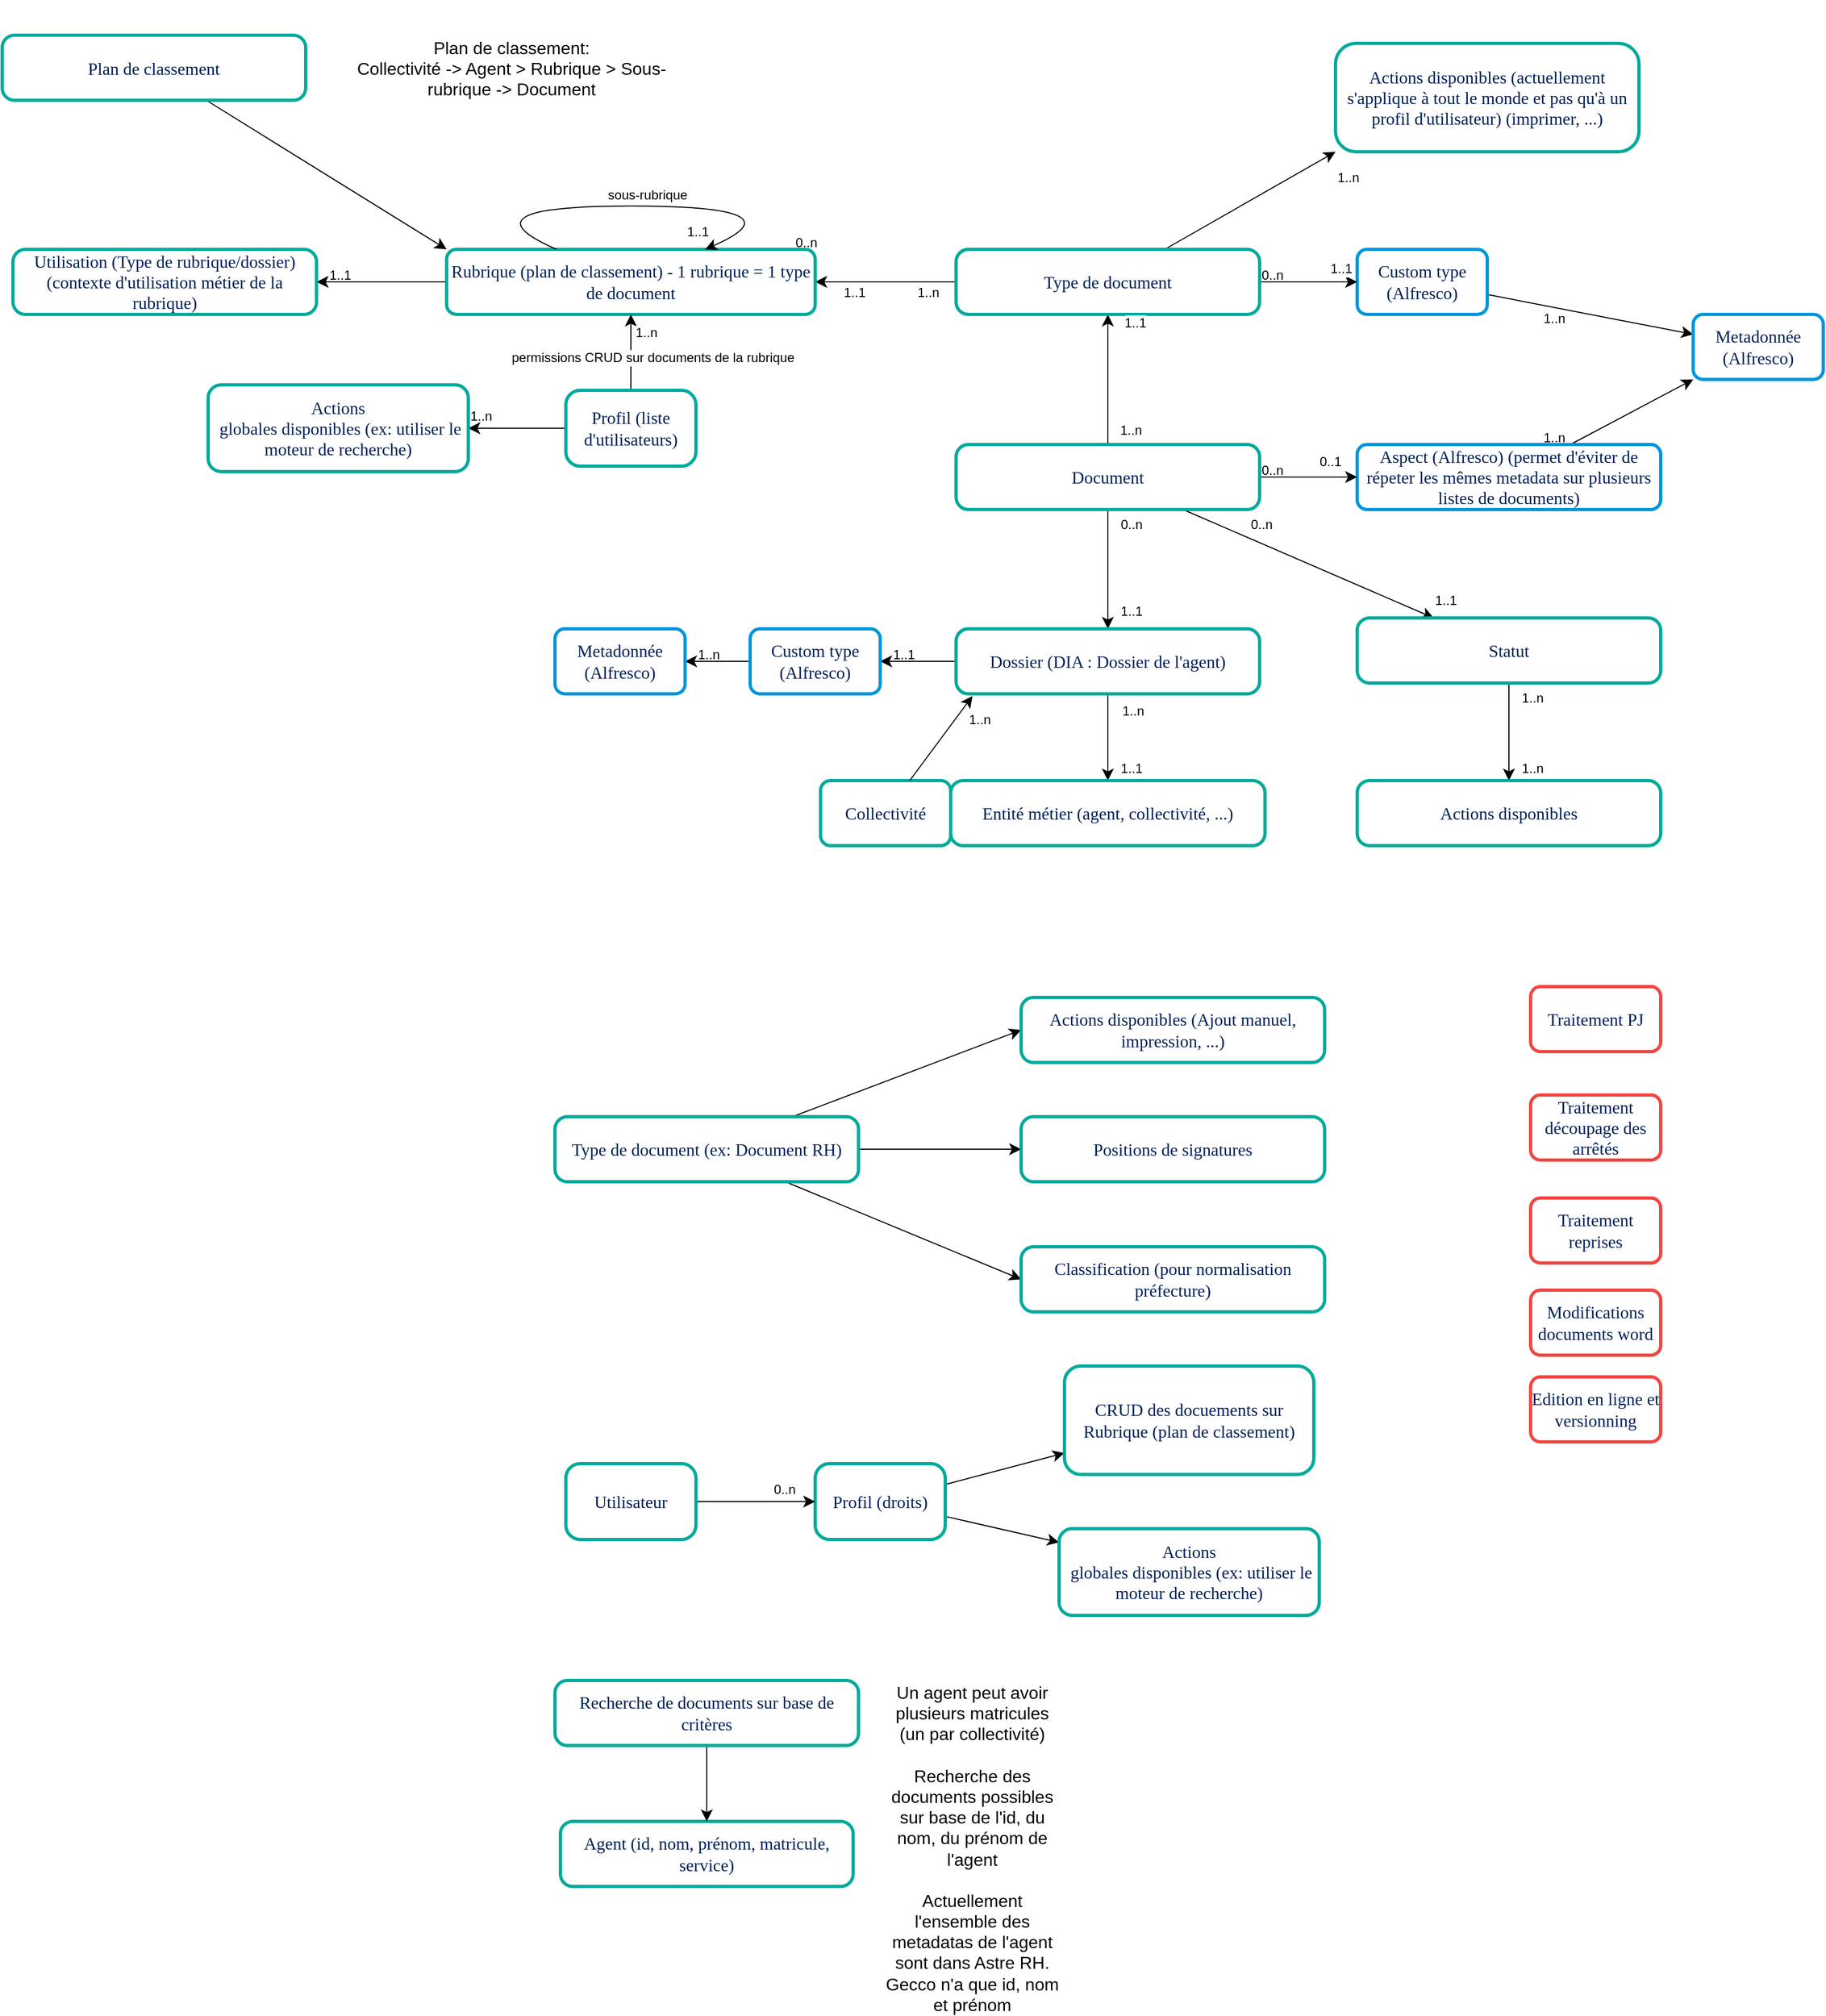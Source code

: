 <mxfile version="26.1.3">
  <diagram id="C5RBs43oDa-KdzZeNtuy" name="Page-1">
    <mxGraphModel dx="2210" dy="2001" grid="1" gridSize="10" guides="1" tooltips="1" connect="1" arrows="1" fold="1" page="1" pageScale="1" pageWidth="827" pageHeight="1169" math="0" shadow="0">
      <root>
        <mxCell id="WIyWlLk6GJQsqaUBKTNV-0" />
        <mxCell id="WIyWlLk6GJQsqaUBKTNV-1" parent="WIyWlLk6GJQsqaUBKTNV-0" />
        <mxCell id="phbMMFh-26lDou9REZHB-16" style="edgeStyle=none;curved=1;rounded=0;orthogonalLoop=1;jettySize=auto;html=1;entryX=0;entryY=1;entryDx=0;entryDy=0;fontSize=12;startSize=8;endSize=8;" parent="WIyWlLk6GJQsqaUBKTNV-1" source="phbMMFh-26lDou9REZHB-0" target="phbMMFh-26lDou9REZHB-13" edge="1">
          <mxGeometry relative="1" as="geometry" />
        </mxCell>
        <mxCell id="phbMMFh-26lDou9REZHB-0" value="Aspect (Alfresco) (permet d&#39;éviter de répeter les mêmes metadata sur plusieurs listes de documents)" style="rounded=1;whiteSpace=wrap;html=1;strokeColor=#0095db;strokeWidth=3;arcSize=15;fontFamily=Poppins;fontSource=https%3A%2F%2Ffonts.googleapis.com%2Fcss%3Ffamily%3DPoppins;fontSize=16;fontColor=#002058;fontStyle=0" parent="WIyWlLk6GJQsqaUBKTNV-1" vertex="1">
          <mxGeometry x="490" y="290" width="280" height="60" as="geometry" />
        </mxCell>
        <mxCell id="phbMMFh-26lDou9REZHB-14" style="edgeStyle=none;curved=1;rounded=0;orthogonalLoop=1;jettySize=auto;html=1;fontSize=12;startSize=8;endSize=8;" parent="WIyWlLk6GJQsqaUBKTNV-1" source="phbMMFh-26lDou9REZHB-3" target="phbMMFh-26lDou9REZHB-13" edge="1">
          <mxGeometry relative="1" as="geometry" />
        </mxCell>
        <mxCell id="phbMMFh-26lDou9REZHB-3" value="Custom type (Alfresco)" style="rounded=1;whiteSpace=wrap;html=1;strokeColor=#0095db;strokeWidth=3;arcSize=15;fontFamily=Poppins;fontSource=https%3A%2F%2Ffonts.googleapis.com%2Fcss%3Ffamily%3DPoppins;fontSize=16;fontColor=#002058;fontStyle=0" parent="WIyWlLk6GJQsqaUBKTNV-1" vertex="1">
          <mxGeometry x="490" y="110" width="120" height="60" as="geometry" />
        </mxCell>
        <mxCell id="phbMMFh-26lDou9REZHB-8" style="edgeStyle=none;curved=1;rounded=0;orthogonalLoop=1;jettySize=auto;html=1;entryX=0;entryY=0.5;entryDx=0;entryDy=0;fontSize=12;startSize=8;endSize=8;" parent="WIyWlLk6GJQsqaUBKTNV-1" source="phbMMFh-26lDou9REZHB-4" target="phbMMFh-26lDou9REZHB-0" edge="1">
          <mxGeometry relative="1" as="geometry" />
        </mxCell>
        <mxCell id="phbMMFh-26lDou9REZHB-12" style="edgeStyle=none;curved=1;rounded=0;orthogonalLoop=1;jettySize=auto;html=1;entryX=0.5;entryY=1;entryDx=0;entryDy=0;fontSize=12;startSize=8;endSize=8;" parent="WIyWlLk6GJQsqaUBKTNV-1" source="phbMMFh-26lDou9REZHB-4" target="phbMMFh-26lDou9REZHB-5" edge="1">
          <mxGeometry relative="1" as="geometry" />
        </mxCell>
        <mxCell id="phbMMFh-26lDou9REZHB-40" style="edgeStyle=none;curved=1;rounded=0;orthogonalLoop=1;jettySize=auto;html=1;fontSize=12;startSize=8;endSize=8;" parent="WIyWlLk6GJQsqaUBKTNV-1" source="phbMMFh-26lDou9REZHB-4" target="phbMMFh-26lDou9REZHB-29" edge="1">
          <mxGeometry relative="1" as="geometry" />
        </mxCell>
        <mxCell id="C5AE95VLdBe2y1BJVzsT-7" style="edgeStyle=none;curved=1;rounded=0;orthogonalLoop=1;jettySize=auto;html=1;fontSize=12;startSize=8;endSize=8;" parent="WIyWlLk6GJQsqaUBKTNV-1" source="phbMMFh-26lDou9REZHB-4" target="C5AE95VLdBe2y1BJVzsT-5" edge="1">
          <mxGeometry relative="1" as="geometry" />
        </mxCell>
        <mxCell id="phbMMFh-26lDou9REZHB-4" value="&lt;div&gt;Document&lt;/div&gt;" style="rounded=1;whiteSpace=wrap;html=1;strokeColor=#00AA9B;strokeWidth=3;arcSize=19;fontFamily=Poppins;fontSource=https%3A%2F%2Ffonts.googleapis.com%2Fcss%3Ffamily%3DPoppins;fontSize=16;fontColor=#002058;fontStyle=0;labelBackgroundColor=none;labelBorderColor=none;" parent="WIyWlLk6GJQsqaUBKTNV-1" vertex="1">
          <mxGeometry x="120" y="290" width="280" height="60" as="geometry" />
        </mxCell>
        <mxCell id="phbMMFh-26lDou9REZHB-7" style="edgeStyle=none;curved=1;rounded=0;orthogonalLoop=1;jettySize=auto;html=1;entryX=0;entryY=0.5;entryDx=0;entryDy=0;fontSize=12;startSize=8;endSize=8;" parent="WIyWlLk6GJQsqaUBKTNV-1" source="phbMMFh-26lDou9REZHB-5" target="phbMMFh-26lDou9REZHB-3" edge="1">
          <mxGeometry relative="1" as="geometry" />
        </mxCell>
        <mxCell id="phbMMFh-26lDou9REZHB-17" style="edgeStyle=none;curved=1;rounded=0;orthogonalLoop=1;jettySize=auto;html=1;fontSize=12;startSize=8;endSize=8;" parent="WIyWlLk6GJQsqaUBKTNV-1" source="phbMMFh-26lDou9REZHB-5" target="phbMMFh-26lDou9REZHB-15" edge="1">
          <mxGeometry relative="1" as="geometry" />
        </mxCell>
        <mxCell id="phbMMFh-26lDou9REZHB-19" value="1..n" style="edgeLabel;html=1;align=center;verticalAlign=middle;resizable=0;points=[];fontSize=12;" parent="phbMMFh-26lDou9REZHB-17" vertex="1" connectable="0">
          <mxGeometry x="-0.4" y="-1" relative="1" as="geometry">
            <mxPoint x="13" y="11" as="offset" />
          </mxGeometry>
        </mxCell>
        <mxCell id="phbMMFh-26lDou9REZHB-20" value="1..1" style="edgeLabel;html=1;align=center;verticalAlign=middle;resizable=0;points=[];fontSize=12;" parent="phbMMFh-26lDou9REZHB-17" vertex="1" connectable="0">
          <mxGeometry x="0.446" y="2" relative="1" as="geometry">
            <mxPoint y="8" as="offset" />
          </mxGeometry>
        </mxCell>
        <mxCell id="uQfEkvKlNakl6JKJITbp-3" style="edgeStyle=none;curved=1;rounded=0;orthogonalLoop=1;jettySize=auto;html=1;entryX=0;entryY=1;entryDx=0;entryDy=0;fontSize=12;startSize=8;endSize=8;" parent="WIyWlLk6GJQsqaUBKTNV-1" source="phbMMFh-26lDou9REZHB-5" target="uQfEkvKlNakl6JKJITbp-2" edge="1">
          <mxGeometry relative="1" as="geometry" />
        </mxCell>
        <mxCell id="phbMMFh-26lDou9REZHB-5" value="Type de document" style="rounded=1;whiteSpace=wrap;html=1;strokeColor=#00AA9B;strokeWidth=3;arcSize=19;fontFamily=Poppins;fontSource=https%3A%2F%2Ffonts.googleapis.com%2Fcss%3Ffamily%3DPoppins;fontSize=16;fontColor=#002058;fontStyle=0;labelBackgroundColor=none;labelBorderColor=none;" parent="WIyWlLk6GJQsqaUBKTNV-1" vertex="1">
          <mxGeometry x="120" y="110" width="280" height="60" as="geometry" />
        </mxCell>
        <mxCell id="phbMMFh-26lDou9REZHB-13" value="Metadonnée (Alfresco)" style="rounded=1;whiteSpace=wrap;html=1;strokeColor=#0095db;strokeWidth=3;arcSize=15;fontFamily=Poppins;fontSource=https%3A%2F%2Ffonts.googleapis.com%2Fcss%3Ffamily%3DPoppins;fontSize=16;fontColor=#002058;fontStyle=0" parent="WIyWlLk6GJQsqaUBKTNV-1" vertex="1">
          <mxGeometry x="800" y="170" width="120" height="60" as="geometry" />
        </mxCell>
        <mxCell id="uQfEkvKlNakl6JKJITbp-5" style="edgeStyle=none;curved=1;rounded=0;orthogonalLoop=1;jettySize=auto;html=1;entryX=1;entryY=0.5;entryDx=0;entryDy=0;fontSize=12;startSize=8;endSize=8;" parent="WIyWlLk6GJQsqaUBKTNV-1" source="phbMMFh-26lDou9REZHB-15" target="phbMMFh-26lDou9REZHB-35" edge="1">
          <mxGeometry relative="1" as="geometry" />
        </mxCell>
        <mxCell id="phbMMFh-26lDou9REZHB-15" value="Rubrique (plan de classement) - 1 rubrique = 1 type de document" style="rounded=1;whiteSpace=wrap;html=1;strokeColor=#00AA9B;strokeWidth=3;arcSize=15;fontFamily=Poppins;fontSource=https%3A%2F%2Ffonts.googleapis.com%2Fcss%3Ffamily%3DPoppins;fontSize=16;fontColor=#002058;fontStyle=0;labelBackgroundColor=none;labelBorderColor=none;" parent="WIyWlLk6GJQsqaUBKTNV-1" vertex="1">
          <mxGeometry x="-350" y="110" width="340" height="60" as="geometry" />
        </mxCell>
        <mxCell id="phbMMFh-26lDou9REZHB-18" style="edgeStyle=none;curved=1;rounded=0;orthogonalLoop=1;jettySize=auto;html=1;fontSize=12;startSize=8;endSize=8;" parent="WIyWlLk6GJQsqaUBKTNV-1" source="phbMMFh-26lDou9REZHB-15" target="phbMMFh-26lDou9REZHB-15" edge="1">
          <mxGeometry relative="1" as="geometry">
            <Array as="points">
              <mxPoint x="-20" y="70" />
            </Array>
          </mxGeometry>
        </mxCell>
        <mxCell id="phbMMFh-26lDou9REZHB-44" value="sous-rubrique" style="edgeLabel;html=1;align=center;verticalAlign=middle;resizable=0;points=[];fontSize=12;" parent="phbMMFh-26lDou9REZHB-18" vertex="1" connectable="0">
          <mxGeometry x="0.091" y="1" relative="1" as="geometry">
            <mxPoint x="-9" y="-9" as="offset" />
          </mxGeometry>
        </mxCell>
        <mxCell id="phbMMFh-26lDou9REZHB-21" value="1..1" style="edgeLabel;html=1;align=center;verticalAlign=middle;resizable=0;points=[];fontSize=12;" parent="WIyWlLk6GJQsqaUBKTNV-1" vertex="1" connectable="0">
          <mxGeometry x="30" y="160" as="geometry">
            <mxPoint x="255" y="18" as="offset" />
          </mxGeometry>
        </mxCell>
        <mxCell id="phbMMFh-26lDou9REZHB-22" value="1..n" style="edgeLabel;html=1;align=center;verticalAlign=middle;resizable=0;points=[];fontSize=12;" parent="WIyWlLk6GJQsqaUBKTNV-1" vertex="1" connectable="0">
          <mxGeometry x="104" y="160" as="geometry">
            <mxPoint x="177" y="117" as="offset" />
          </mxGeometry>
        </mxCell>
        <mxCell id="phbMMFh-26lDou9REZHB-25" value="1..1" style="edgeLabel;html=1;align=center;verticalAlign=middle;resizable=0;points=[];fontSize=12;" parent="WIyWlLk6GJQsqaUBKTNV-1" vertex="1" connectable="0">
          <mxGeometry x="36" y="160" as="geometry">
            <mxPoint x="439" y="-32" as="offset" />
          </mxGeometry>
        </mxCell>
        <mxCell id="phbMMFh-26lDou9REZHB-26" value="0..n" style="text;whiteSpace=wrap;html=1;" parent="WIyWlLk6GJQsqaUBKTNV-1" vertex="1">
          <mxGeometry x="400" y="120" width="50" height="40" as="geometry" />
        </mxCell>
        <mxCell id="phbMMFh-26lDou9REZHB-27" value="0..1" style="edgeLabel;html=1;align=center;verticalAlign=middle;resizable=0;points=[];fontSize=12;" parent="WIyWlLk6GJQsqaUBKTNV-1" vertex="1" connectable="0">
          <mxGeometry x="36" y="160" as="geometry">
            <mxPoint x="429" y="146" as="offset" />
          </mxGeometry>
        </mxCell>
        <mxCell id="phbMMFh-26lDou9REZHB-28" value="0..n" style="text;whiteSpace=wrap;html=1;" parent="WIyWlLk6GJQsqaUBKTNV-1" vertex="1">
          <mxGeometry x="400" y="300" width="30" height="20" as="geometry" />
        </mxCell>
        <mxCell id="phbMMFh-26lDou9REZHB-46" style="edgeStyle=none;curved=1;rounded=0;orthogonalLoop=1;jettySize=auto;html=1;fontSize=12;startSize=8;endSize=8;" parent="WIyWlLk6GJQsqaUBKTNV-1" source="phbMMFh-26lDou9REZHB-29" target="phbMMFh-26lDou9REZHB-45" edge="1">
          <mxGeometry relative="1" as="geometry" />
        </mxCell>
        <mxCell id="uQfEkvKlNakl6JKJITbp-14" style="edgeStyle=none;curved=1;rounded=0;orthogonalLoop=1;jettySize=auto;html=1;fontSize=12;startSize=8;endSize=8;" parent="WIyWlLk6GJQsqaUBKTNV-1" source="phbMMFh-26lDou9REZHB-29" target="uQfEkvKlNakl6JKJITbp-13" edge="1">
          <mxGeometry relative="1" as="geometry" />
        </mxCell>
        <mxCell id="phbMMFh-26lDou9REZHB-29" value="Dossier (DIA : Dossier de l&#39;agent)" style="rounded=1;whiteSpace=wrap;html=1;strokeColor=#00AA9B;strokeWidth=3;arcSize=19;fontFamily=Poppins;fontSource=https%3A%2F%2Ffonts.googleapis.com%2Fcss%3Ffamily%3DPoppins;fontSize=16;fontColor=#002058;fontStyle=0;labelBackgroundColor=none;labelBorderColor=none;" parent="WIyWlLk6GJQsqaUBKTNV-1" vertex="1">
          <mxGeometry x="120" y="460" width="280" height="60" as="geometry" />
        </mxCell>
        <mxCell id="phbMMFh-26lDou9REZHB-31" value="0..n" style="text;whiteSpace=wrap;html=1;" parent="WIyWlLk6GJQsqaUBKTNV-1" vertex="1">
          <mxGeometry x="270" y="350" width="30" height="30" as="geometry" />
        </mxCell>
        <mxCell id="phbMMFh-26lDou9REZHB-32" value="1..1" style="text;whiteSpace=wrap;html=1;" parent="WIyWlLk6GJQsqaUBKTNV-1" vertex="1">
          <mxGeometry x="270" y="430" width="30" height="20" as="geometry" />
        </mxCell>
        <mxCell id="uQfEkvKlNakl6JKJITbp-0" style="edgeStyle=none;curved=1;rounded=0;orthogonalLoop=1;jettySize=auto;html=1;entryX=0.5;entryY=1;entryDx=0;entryDy=0;fontSize=12;startSize=8;endSize=8;" parent="WIyWlLk6GJQsqaUBKTNV-1" source="phbMMFh-26lDou9REZHB-33" target="phbMMFh-26lDou9REZHB-15" edge="1">
          <mxGeometry relative="1" as="geometry" />
        </mxCell>
        <mxCell id="uQfEkvKlNakl6JKJITbp-1" value="permissions CRUD sur documents de la rubrique" style="edgeLabel;html=1;align=center;verticalAlign=middle;resizable=0;points=[];fontSize=12;" parent="uQfEkvKlNakl6JKJITbp-0" vertex="1" connectable="0">
          <mxGeometry x="0.057" y="2" relative="1" as="geometry">
            <mxPoint x="22" y="7" as="offset" />
          </mxGeometry>
        </mxCell>
        <mxCell id="-xlJssC03vAZWMdjajY_-10" style="edgeStyle=none;curved=1;rounded=0;orthogonalLoop=1;jettySize=auto;html=1;fontSize=12;startSize=8;endSize=8;" parent="WIyWlLk6GJQsqaUBKTNV-1" source="phbMMFh-26lDou9REZHB-33" target="-xlJssC03vAZWMdjajY_-9" edge="1">
          <mxGeometry relative="1" as="geometry" />
        </mxCell>
        <mxCell id="phbMMFh-26lDou9REZHB-33" value="Profil (liste d&#39;utilisateurs)" style="rounded=1;whiteSpace=wrap;html=1;strokeColor=#00AA9B;strokeWidth=3;arcSize=19;fontFamily=Poppins;fontSource=https%3A%2F%2Ffonts.googleapis.com%2Fcss%3Ffamily%3DPoppins;fontSize=16;fontColor=#002058;fontStyle=0;labelBackgroundColor=none;labelBorderColor=none;" parent="WIyWlLk6GJQsqaUBKTNV-1" vertex="1">
          <mxGeometry x="-240" y="240" width="120" height="70" as="geometry" />
        </mxCell>
        <mxCell id="phbMMFh-26lDou9REZHB-35" value="Utilisation (Type de rubrique/dossier) (contexte d&#39;utilisation métier de la rubrique)" style="rounded=1;whiteSpace=wrap;html=1;strokeColor=#00AA9B;strokeWidth=3;arcSize=19;fontFamily=Poppins;fontSource=https%3A%2F%2Ffonts.googleapis.com%2Fcss%3Ffamily%3DPoppins;fontSize=16;fontColor=#002058;fontStyle=0;labelBackgroundColor=none;labelBorderColor=none;" parent="WIyWlLk6GJQsqaUBKTNV-1" vertex="1">
          <mxGeometry x="-750" y="110" width="280" height="60" as="geometry" />
        </mxCell>
        <mxCell id="phbMMFh-26lDou9REZHB-38" value="1..1" style="text;whiteSpace=wrap;html=1;" parent="WIyWlLk6GJQsqaUBKTNV-1" vertex="1">
          <mxGeometry x="-460" y="120" width="30" height="20" as="geometry" />
        </mxCell>
        <mxCell id="phbMMFh-26lDou9REZHB-39" value="1..n" style="edgeLabel;html=1;align=center;verticalAlign=middle;resizable=0;points=[];fontSize=12;" parent="WIyWlLk6GJQsqaUBKTNV-1" vertex="1" connectable="0">
          <mxGeometry x="90" y="190" as="geometry">
            <mxPoint x="-256" y="-3" as="offset" />
          </mxGeometry>
        </mxCell>
        <mxCell id="phbMMFh-26lDou9REZHB-42" value="0..n" style="text;whiteSpace=wrap;html=1;" parent="WIyWlLk6GJQsqaUBKTNV-1" vertex="1">
          <mxGeometry x="-30" y="90" width="30" height="20" as="geometry" />
        </mxCell>
        <mxCell id="phbMMFh-26lDou9REZHB-43" value="1..1" style="text;whiteSpace=wrap;html=1;" parent="WIyWlLk6GJQsqaUBKTNV-1" vertex="1">
          <mxGeometry x="-130" y="80" width="30" height="20" as="geometry" />
        </mxCell>
        <mxCell id="phbMMFh-26lDou9REZHB-45" value="Entité métier (agent, collectivité, ...)" style="rounded=1;whiteSpace=wrap;html=1;strokeColor=#00AA9B;strokeWidth=3;arcSize=19;fontFamily=Poppins;fontSource=https%3A%2F%2Ffonts.googleapis.com%2Fcss%3Ffamily%3DPoppins;fontSize=16;fontColor=#002058;fontStyle=0;labelBackgroundColor=none;labelBorderColor=none;" parent="WIyWlLk6GJQsqaUBKTNV-1" vertex="1">
          <mxGeometry x="115" y="600" width="290" height="60" as="geometry" />
        </mxCell>
        <mxCell id="phbMMFh-26lDou9REZHB-47" value="1..1" style="text;whiteSpace=wrap;html=1;" parent="WIyWlLk6GJQsqaUBKTNV-1" vertex="1">
          <mxGeometry x="270" y="575" width="30" height="20" as="geometry" />
        </mxCell>
        <mxCell id="phbMMFh-26lDou9REZHB-48" value="1..n" style="edgeLabel;html=1;align=center;verticalAlign=middle;resizable=0;points=[];fontSize=12;" parent="WIyWlLk6GJQsqaUBKTNV-1" vertex="1" connectable="0">
          <mxGeometry x="110" y="170" as="geometry">
            <mxPoint x="173" y="366" as="offset" />
          </mxGeometry>
        </mxCell>
        <mxCell id="phbMMFh-26lDou9REZHB-50" value="1..n" style="text;whiteSpace=wrap;html=1;" parent="WIyWlLk6GJQsqaUBKTNV-1" vertex="1">
          <mxGeometry x="660" y="270" width="30" height="20" as="geometry" />
        </mxCell>
        <mxCell id="phbMMFh-26lDou9REZHB-51" value="1..n" style="text;whiteSpace=wrap;html=1;" parent="WIyWlLk6GJQsqaUBKTNV-1" vertex="1">
          <mxGeometry x="660" y="160" width="30" height="20" as="geometry" />
        </mxCell>
        <mxCell id="phbMMFh-26lDou9REZHB-58" style="edgeStyle=none;curved=1;rounded=0;orthogonalLoop=1;jettySize=auto;html=1;entryX=0;entryY=0.5;entryDx=0;entryDy=0;fontSize=12;startSize=8;endSize=8;" parent="WIyWlLk6GJQsqaUBKTNV-1" source="phbMMFh-26lDou9REZHB-56" target="phbMMFh-26lDou9REZHB-57" edge="1">
          <mxGeometry relative="1" as="geometry" />
        </mxCell>
        <mxCell id="phbMMFh-26lDou9REZHB-60" style="edgeStyle=none;curved=1;rounded=0;orthogonalLoop=1;jettySize=auto;html=1;entryX=0;entryY=0.5;entryDx=0;entryDy=0;fontSize=12;startSize=8;endSize=8;" parent="WIyWlLk6GJQsqaUBKTNV-1" source="phbMMFh-26lDou9REZHB-56" target="phbMMFh-26lDou9REZHB-59" edge="1">
          <mxGeometry relative="1" as="geometry" />
        </mxCell>
        <mxCell id="phbMMFh-26lDou9REZHB-62" style="edgeStyle=none;curved=1;rounded=0;orthogonalLoop=1;jettySize=auto;html=1;entryX=0;entryY=0.5;entryDx=0;entryDy=0;fontSize=12;startSize=8;endSize=8;" parent="WIyWlLk6GJQsqaUBKTNV-1" source="phbMMFh-26lDou9REZHB-56" target="phbMMFh-26lDou9REZHB-61" edge="1">
          <mxGeometry relative="1" as="geometry" />
        </mxCell>
        <mxCell id="phbMMFh-26lDou9REZHB-56" value="Type de document (ex: Document RH)" style="rounded=1;whiteSpace=wrap;html=1;strokeColor=#00AA9B;strokeWidth=3;arcSize=19;fontFamily=Poppins;fontSource=https%3A%2F%2Ffonts.googleapis.com%2Fcss%3Ffamily%3DPoppins;fontSize=16;fontColor=#002058;fontStyle=0;labelBackgroundColor=none;labelBorderColor=none;" parent="WIyWlLk6GJQsqaUBKTNV-1" vertex="1">
          <mxGeometry x="-250" y="910" width="280" height="60" as="geometry" />
        </mxCell>
        <mxCell id="phbMMFh-26lDou9REZHB-57" value="Actions disponibles (Ajout manuel, impression, ...)" style="rounded=1;whiteSpace=wrap;html=1;strokeColor=#00AA9B;strokeWidth=3;arcSize=19;fontFamily=Poppins;fontSource=https%3A%2F%2Ffonts.googleapis.com%2Fcss%3Ffamily%3DPoppins;fontSize=16;fontColor=#002058;fontStyle=0;labelBackgroundColor=none;labelBorderColor=none;" parent="WIyWlLk6GJQsqaUBKTNV-1" vertex="1">
          <mxGeometry x="180" y="800" width="280" height="60" as="geometry" />
        </mxCell>
        <mxCell id="phbMMFh-26lDou9REZHB-59" value="Positions de signatures" style="rounded=1;whiteSpace=wrap;html=1;strokeColor=#00AA9B;strokeWidth=3;arcSize=19;fontFamily=Poppins;fontSource=https%3A%2F%2Ffonts.googleapis.com%2Fcss%3Ffamily%3DPoppins;fontSize=16;fontColor=#002058;fontStyle=0;labelBackgroundColor=none;labelBorderColor=none;" parent="WIyWlLk6GJQsqaUBKTNV-1" vertex="1">
          <mxGeometry x="180" y="910" width="280" height="60" as="geometry" />
        </mxCell>
        <mxCell id="phbMMFh-26lDou9REZHB-61" value="Classification (pour normalisation préfecture)" style="rounded=1;whiteSpace=wrap;html=1;strokeColor=#00AA9B;strokeWidth=3;arcSize=19;fontFamily=Poppins;fontSource=https%3A%2F%2Ffonts.googleapis.com%2Fcss%3Ffamily%3DPoppins;fontSize=16;fontColor=#002058;fontStyle=0;labelBackgroundColor=none;labelBorderColor=none;" parent="WIyWlLk6GJQsqaUBKTNV-1" vertex="1">
          <mxGeometry x="180" y="1030" width="280" height="60" as="geometry" />
        </mxCell>
        <mxCell id="phbMMFh-26lDou9REZHB-71" style="edgeStyle=none;curved=1;rounded=0;orthogonalLoop=1;jettySize=auto;html=1;fontSize=12;startSize=8;endSize=8;" parent="WIyWlLk6GJQsqaUBKTNV-1" source="phbMMFh-26lDou9REZHB-65" target="phbMMFh-26lDou9REZHB-68" edge="1">
          <mxGeometry relative="1" as="geometry" />
        </mxCell>
        <mxCell id="phbMMFh-26lDou9REZHB-72" style="edgeStyle=none;curved=1;rounded=0;orthogonalLoop=1;jettySize=auto;html=1;fontSize=12;startSize=8;endSize=8;" parent="WIyWlLk6GJQsqaUBKTNV-1" source="phbMMFh-26lDou9REZHB-65" target="phbMMFh-26lDou9REZHB-70" edge="1">
          <mxGeometry relative="1" as="geometry" />
        </mxCell>
        <mxCell id="phbMMFh-26lDou9REZHB-65" value="Profil (droits)" style="rounded=1;whiteSpace=wrap;html=1;strokeColor=#00AA9B;strokeWidth=3;arcSize=19;fontFamily=Poppins;fontSource=https%3A%2F%2Ffonts.googleapis.com%2Fcss%3Ffamily%3DPoppins;fontSize=16;fontColor=#002058;fontStyle=0;labelBackgroundColor=none;labelBorderColor=none;" parent="WIyWlLk6GJQsqaUBKTNV-1" vertex="1">
          <mxGeometry x="-10" y="1230" width="120" height="70" as="geometry" />
        </mxCell>
        <mxCell id="phbMMFh-26lDou9REZHB-67" style="edgeStyle=none;curved=1;rounded=0;orthogonalLoop=1;jettySize=auto;html=1;fontSize=12;startSize=8;endSize=8;" parent="WIyWlLk6GJQsqaUBKTNV-1" source="phbMMFh-26lDou9REZHB-66" target="phbMMFh-26lDou9REZHB-65" edge="1">
          <mxGeometry relative="1" as="geometry" />
        </mxCell>
        <mxCell id="phbMMFh-26lDou9REZHB-66" value="Utilisateur" style="rounded=1;whiteSpace=wrap;html=1;strokeColor=#00AA9B;strokeWidth=3;arcSize=19;fontFamily=Poppins;fontSource=https%3A%2F%2Ffonts.googleapis.com%2Fcss%3Ffamily%3DPoppins;fontSize=16;fontColor=#002058;fontStyle=0;labelBackgroundColor=none;labelBorderColor=none;" parent="WIyWlLk6GJQsqaUBKTNV-1" vertex="1">
          <mxGeometry x="-240" y="1230" width="120" height="70" as="geometry" />
        </mxCell>
        <mxCell id="phbMMFh-26lDou9REZHB-68" value="CRUD des docuements sur Rubrique (plan de classement)" style="rounded=1;whiteSpace=wrap;html=1;strokeColor=#00AA9B;strokeWidth=3;arcSize=15;fontFamily=Poppins;fontSource=https%3A%2F%2Ffonts.googleapis.com%2Fcss%3Ffamily%3DPoppins;fontSize=16;fontColor=#002058;fontStyle=0;labelBackgroundColor=none;labelBorderColor=none;" parent="WIyWlLk6GJQsqaUBKTNV-1" vertex="1">
          <mxGeometry x="220" y="1140" width="230" height="100" as="geometry" />
        </mxCell>
        <mxCell id="phbMMFh-26lDou9REZHB-70" value="&lt;div&gt;Actions&lt;/div&gt;&amp;nbsp;globales disponibles (ex: utiliser le moteur de recherche)" style="rounded=1;whiteSpace=wrap;html=1;strokeColor=#00AA9B;strokeWidth=3;arcSize=15;fontFamily=Poppins;fontSource=https%3A%2F%2Ffonts.googleapis.com%2Fcss%3Ffamily%3DPoppins;fontSize=16;fontColor=#002058;fontStyle=0;labelBackgroundColor=none;labelBorderColor=none;" parent="WIyWlLk6GJQsqaUBKTNV-1" vertex="1">
          <mxGeometry x="215" y="1290" width="240" height="80" as="geometry" />
        </mxCell>
        <mxCell id="phbMMFh-26lDou9REZHB-73" value="0..n" style="text;whiteSpace=wrap;html=1;" parent="WIyWlLk6GJQsqaUBKTNV-1" vertex="1">
          <mxGeometry x="-50" y="1240" width="30" height="30" as="geometry" />
        </mxCell>
        <mxCell id="C5AE95VLdBe2y1BJVzsT-0" value="Traitement PJ" style="rounded=1;whiteSpace=wrap;html=1;strokeColor=#F04641;strokeWidth=3;arcSize=15;fontFamily=Poppins;fontSource=https%3A%2F%2Ffonts.googleapis.com%2Fcss%3Ffamily%3DPoppins;fontSize=16;fontColor=#002058;fontStyle=0;labelBackgroundColor=none;labelBorderColor=none;" parent="WIyWlLk6GJQsqaUBKTNV-1" vertex="1">
          <mxGeometry x="650" y="790" width="120" height="60" as="geometry" />
        </mxCell>
        <mxCell id="C5AE95VLdBe2y1BJVzsT-1" value="Traitement découpage des arrêtés" style="rounded=1;whiteSpace=wrap;html=1;strokeColor=#F04641;strokeWidth=3;arcSize=15;fontFamily=Poppins;fontSource=https%3A%2F%2Ffonts.googleapis.com%2Fcss%3Ffamily%3DPoppins;fontSize=16;fontColor=#002058;fontStyle=0;labelBackgroundColor=none;labelBorderColor=none;" parent="WIyWlLk6GJQsqaUBKTNV-1" vertex="1">
          <mxGeometry x="650" y="890" width="120" height="60" as="geometry" />
        </mxCell>
        <mxCell id="C5AE95VLdBe2y1BJVzsT-2" value="Traitement reprises" style="rounded=1;whiteSpace=wrap;html=1;strokeColor=#F04641;strokeWidth=3;arcSize=15;fontFamily=Poppins;fontSource=https%3A%2F%2Ffonts.googleapis.com%2Fcss%3Ffamily%3DPoppins;fontSize=16;fontColor=#002058;fontStyle=0;labelBackgroundColor=none;labelBorderColor=none;" parent="WIyWlLk6GJQsqaUBKTNV-1" vertex="1">
          <mxGeometry x="650" y="985" width="120" height="60" as="geometry" />
        </mxCell>
        <mxCell id="C5AE95VLdBe2y1BJVzsT-3" value="Modifications documents word" style="rounded=1;whiteSpace=wrap;html=1;strokeColor=#F04641;strokeWidth=3;arcSize=15;fontFamily=Poppins;fontSource=https%3A%2F%2Ffonts.googleapis.com%2Fcss%3Ffamily%3DPoppins;fontSize=16;fontColor=#002058;fontStyle=0;labelBackgroundColor=none;labelBorderColor=none;" parent="WIyWlLk6GJQsqaUBKTNV-1" vertex="1">
          <mxGeometry x="650" y="1070" width="120" height="60" as="geometry" />
        </mxCell>
        <mxCell id="C5AE95VLdBe2y1BJVzsT-4" value="Edition en ligne et versionning" style="rounded=1;whiteSpace=wrap;html=1;strokeColor=#F04641;strokeWidth=3;arcSize=15;fontFamily=Poppins;fontSource=https%3A%2F%2Ffonts.googleapis.com%2Fcss%3Ffamily%3DPoppins;fontSize=16;fontColor=#002058;fontStyle=0;labelBackgroundColor=none;labelBorderColor=none;" parent="WIyWlLk6GJQsqaUBKTNV-1" vertex="1">
          <mxGeometry x="650" y="1150" width="120" height="60" as="geometry" />
        </mxCell>
        <mxCell id="C5AE95VLdBe2y1BJVzsT-9" style="edgeStyle=none;curved=1;rounded=0;orthogonalLoop=1;jettySize=auto;html=1;fontSize=12;startSize=8;endSize=8;" parent="WIyWlLk6GJQsqaUBKTNV-1" source="C5AE95VLdBe2y1BJVzsT-5" target="C5AE95VLdBe2y1BJVzsT-8" edge="1">
          <mxGeometry relative="1" as="geometry" />
        </mxCell>
        <mxCell id="C5AE95VLdBe2y1BJVzsT-5" value="Statut" style="rounded=1;whiteSpace=wrap;html=1;strokeColor=#00AA9B;strokeWidth=3;arcSize=19;fontFamily=Poppins;fontSource=https%3A%2F%2Ffonts.googleapis.com%2Fcss%3Ffamily%3DPoppins;fontSize=16;fontColor=#002058;fontStyle=0;labelBackgroundColor=none;labelBorderColor=none;" parent="WIyWlLk6GJQsqaUBKTNV-1" vertex="1">
          <mxGeometry x="490" y="450" width="280" height="60" as="geometry" />
        </mxCell>
        <mxCell id="C5AE95VLdBe2y1BJVzsT-8" value="Actions disponibles" style="rounded=1;whiteSpace=wrap;html=1;strokeColor=#00AA9B;strokeWidth=3;arcSize=19;fontFamily=Poppins;fontSource=https%3A%2F%2Ffonts.googleapis.com%2Fcss%3Ffamily%3DPoppins;fontSize=16;fontColor=#002058;fontStyle=0;labelBackgroundColor=none;labelBorderColor=none;" parent="WIyWlLk6GJQsqaUBKTNV-1" vertex="1">
          <mxGeometry x="490" y="600" width="280" height="60" as="geometry" />
        </mxCell>
        <mxCell id="C5AE95VLdBe2y1BJVzsT-10" value="1..1" style="text;whiteSpace=wrap;html=1;" parent="WIyWlLk6GJQsqaUBKTNV-1" vertex="1">
          <mxGeometry x="560" y="420" width="30" height="20" as="geometry" />
        </mxCell>
        <mxCell id="C5AE95VLdBe2y1BJVzsT-13" value="0..n" style="text;whiteSpace=wrap;html=1;" parent="WIyWlLk6GJQsqaUBKTNV-1" vertex="1">
          <mxGeometry x="390" y="350" width="30" height="30" as="geometry" />
        </mxCell>
        <mxCell id="C5AE95VLdBe2y1BJVzsT-17" value="1..n" style="text;whiteSpace=wrap;html=1;" parent="WIyWlLk6GJQsqaUBKTNV-1" vertex="1">
          <mxGeometry x="640" y="510" width="10" height="30" as="geometry" />
        </mxCell>
        <mxCell id="C5AE95VLdBe2y1BJVzsT-18" value="1..n" style="text;whiteSpace=wrap;html=1;" parent="WIyWlLk6GJQsqaUBKTNV-1" vertex="1">
          <mxGeometry x="640" y="575" width="30" height="20" as="geometry" />
        </mxCell>
        <mxCell id="C5AE95VLdBe2y1BJVzsT-19" style="edgeStyle=none;curved=1;rounded=0;orthogonalLoop=1;jettySize=auto;html=1;exitX=1;exitY=0.5;exitDx=0;exitDy=0;fontSize=12;startSize=8;endSize=8;" parent="WIyWlLk6GJQsqaUBKTNV-1" source="C5AE95VLdBe2y1BJVzsT-17" target="C5AE95VLdBe2y1BJVzsT-17" edge="1">
          <mxGeometry relative="1" as="geometry" />
        </mxCell>
        <mxCell id="uQfEkvKlNakl6JKJITbp-2" value="Actions disponibles (actuellement s&#39;applique à tout le monde et pas qu&#39;à un profil d&#39;utilisateur) (imprimer, ...)" style="rounded=1;whiteSpace=wrap;html=1;strokeColor=#00AA9B;strokeWidth=3;arcSize=19;fontFamily=Poppins;fontSource=https%3A%2F%2Ffonts.googleapis.com%2Fcss%3Ffamily%3DPoppins;fontSize=16;fontColor=#002058;fontStyle=0;labelBackgroundColor=none;labelBorderColor=none;" parent="WIyWlLk6GJQsqaUBKTNV-1" vertex="1">
          <mxGeometry x="470" y="-80" width="280" height="100" as="geometry" />
        </mxCell>
        <mxCell id="uQfEkvKlNakl6JKJITbp-7" value="Agent (id, nom, prénom, matricule, service)" style="rounded=1;whiteSpace=wrap;html=1;strokeColor=#00AA9B;strokeWidth=3;arcSize=19;fontFamily=Poppins;fontSource=https%3A%2F%2Ffonts.googleapis.com%2Fcss%3Ffamily%3DPoppins;fontSize=16;fontColor=#002058;fontStyle=0;labelBackgroundColor=none;labelBorderColor=none;" parent="WIyWlLk6GJQsqaUBKTNV-1" vertex="1">
          <mxGeometry x="-245" y="1560" width="270" height="60" as="geometry" />
        </mxCell>
        <mxCell id="uQfEkvKlNakl6JKJITbp-8" value="Un agent peut avoir plusieurs matricules (un par collectivité)&lt;br&gt;&lt;br&gt;Recherche des documents possibles sur base de l&#39;id, du nom, du prénom de l&#39;agent&lt;br&gt;&lt;br&gt;Actuellement l&#39;ensemble des metadatas de l&#39;agent sont dans Astre RH. Gecco n&#39;a que id, nom et prénom" style="text;strokeColor=none;fillColor=none;html=1;align=center;verticalAlign=middle;whiteSpace=wrap;rounded=0;fontSize=16;" parent="WIyWlLk6GJQsqaUBKTNV-1" vertex="1">
          <mxGeometry x="50" y="1570" width="170" height="30" as="geometry" />
        </mxCell>
        <mxCell id="uQfEkvKlNakl6JKJITbp-10" style="edgeStyle=none;curved=1;rounded=0;orthogonalLoop=1;jettySize=auto;html=1;fontSize=12;startSize=8;endSize=8;" parent="WIyWlLk6GJQsqaUBKTNV-1" source="uQfEkvKlNakl6JKJITbp-9" target="uQfEkvKlNakl6JKJITbp-7" edge="1">
          <mxGeometry relative="1" as="geometry" />
        </mxCell>
        <mxCell id="uQfEkvKlNakl6JKJITbp-9" value="Recherche de documents sur base de critères" style="rounded=1;whiteSpace=wrap;html=1;strokeColor=#00AA9B;strokeWidth=3;arcSize=19;fontFamily=Poppins;fontSource=https%3A%2F%2Ffonts.googleapis.com%2Fcss%3Ffamily%3DPoppins;fontSize=16;fontColor=#002058;fontStyle=0;labelBackgroundColor=none;labelBorderColor=none;" parent="WIyWlLk6GJQsqaUBKTNV-1" vertex="1">
          <mxGeometry x="-250" y="1430" width="280" height="60" as="geometry" />
        </mxCell>
        <mxCell id="uQfEkvKlNakl6JKJITbp-16" style="edgeStyle=none;curved=1;rounded=0;orthogonalLoop=1;jettySize=auto;html=1;entryX=1;entryY=0.5;entryDx=0;entryDy=0;fontSize=12;startSize=8;endSize=8;" parent="WIyWlLk6GJQsqaUBKTNV-1" source="uQfEkvKlNakl6JKJITbp-13" target="uQfEkvKlNakl6JKJITbp-15" edge="1">
          <mxGeometry relative="1" as="geometry" />
        </mxCell>
        <mxCell id="uQfEkvKlNakl6JKJITbp-13" value="Custom type (Alfresco)" style="rounded=1;whiteSpace=wrap;html=1;strokeColor=#0095db;strokeWidth=3;arcSize=15;fontFamily=Poppins;fontSource=https%3A%2F%2Ffonts.googleapis.com%2Fcss%3Ffamily%3DPoppins;fontSize=16;fontColor=#002058;fontStyle=0" parent="WIyWlLk6GJQsqaUBKTNV-1" vertex="1">
          <mxGeometry x="-70" y="460" width="120" height="60" as="geometry" />
        </mxCell>
        <mxCell id="uQfEkvKlNakl6JKJITbp-15" value="Metadonnée (Alfresco)" style="rounded=1;whiteSpace=wrap;html=1;strokeColor=#0095db;strokeWidth=3;arcSize=15;fontFamily=Poppins;fontSource=https%3A%2F%2Ffonts.googleapis.com%2Fcss%3Ffamily%3DPoppins;fontSize=16;fontColor=#002058;fontStyle=0" parent="WIyWlLk6GJQsqaUBKTNV-1" vertex="1">
          <mxGeometry x="-250" y="460" width="120" height="60" as="geometry" />
        </mxCell>
        <mxCell id="uQfEkvKlNakl6JKJITbp-17" value="Collectivité" style="rounded=1;whiteSpace=wrap;html=1;strokeColor=#00AA9B;strokeWidth=3;arcSize=15;fontFamily=Poppins;fontSource=https%3A%2F%2Ffonts.googleapis.com%2Fcss%3Ffamily%3DPoppins;fontSize=16;fontColor=#002058;fontStyle=0;labelBackgroundColor=none;labelBorderColor=none;" parent="WIyWlLk6GJQsqaUBKTNV-1" vertex="1">
          <mxGeometry x="-5" y="600" width="120" height="60" as="geometry" />
        </mxCell>
        <mxCell id="uQfEkvKlNakl6JKJITbp-18" style="edgeStyle=none;curved=1;rounded=0;orthogonalLoop=1;jettySize=auto;html=1;entryX=0.054;entryY=1.033;entryDx=0;entryDy=0;entryPerimeter=0;fontSize=12;startSize=8;endSize=8;" parent="WIyWlLk6GJQsqaUBKTNV-1" source="uQfEkvKlNakl6JKJITbp-17" target="phbMMFh-26lDou9REZHB-29" edge="1">
          <mxGeometry relative="1" as="geometry" />
        </mxCell>
        <mxCell id="uQfEkvKlNakl6JKJITbp-20" value="Plan de classement: &lt;br&gt;Collectivité -&amp;gt; Agent &amp;gt; Rubrique &amp;gt; Sous-rubrique -&amp;gt; Document" style="text;strokeColor=none;fillColor=none;html=1;align=center;verticalAlign=middle;whiteSpace=wrap;rounded=0;fontSize=16;" parent="WIyWlLk6GJQsqaUBKTNV-1" vertex="1">
          <mxGeometry x="-460" y="-120" width="340" height="125" as="geometry" />
        </mxCell>
        <mxCell id="-xlJssC03vAZWMdjajY_-0" style="edgeStyle=none;curved=1;rounded=0;orthogonalLoop=1;jettySize=auto;html=1;fontSize=12;startSize=8;endSize=8;entryX=0;entryY=0;entryDx=0;entryDy=0;" parent="WIyWlLk6GJQsqaUBKTNV-1" source="uQfEkvKlNakl6JKJITbp-21" target="phbMMFh-26lDou9REZHB-15" edge="1">
          <mxGeometry relative="1" as="geometry" />
        </mxCell>
        <mxCell id="uQfEkvKlNakl6JKJITbp-21" value="Plan de classement" style="rounded=1;whiteSpace=wrap;html=1;strokeColor=#00AA9B;strokeWidth=3;arcSize=19;fontFamily=Poppins;fontSource=https%3A%2F%2Ffonts.googleapis.com%2Fcss%3Ffamily%3DPoppins;fontSize=16;fontColor=#002058;fontStyle=0;labelBackgroundColor=none;labelBorderColor=none;" parent="WIyWlLk6GJQsqaUBKTNV-1" vertex="1">
          <mxGeometry x="-760" y="-87.5" width="280" height="60" as="geometry" />
        </mxCell>
        <mxCell id="-xlJssC03vAZWMdjajY_-1" value="1..1" style="text;whiteSpace=wrap;html=1;" parent="WIyWlLk6GJQsqaUBKTNV-1" vertex="1">
          <mxGeometry x="60" y="470" width="30" height="20" as="geometry" />
        </mxCell>
        <mxCell id="-xlJssC03vAZWMdjajY_-6" value="1..n" style="text;whiteSpace=wrap;html=1;" parent="WIyWlLk6GJQsqaUBKTNV-1" vertex="1">
          <mxGeometry x="-120" y="470" width="30" height="20" as="geometry" />
        </mxCell>
        <mxCell id="-xlJssC03vAZWMdjajY_-8" value="1..n" style="text;whiteSpace=wrap;html=1;" parent="WIyWlLk6GJQsqaUBKTNV-1" vertex="1">
          <mxGeometry x="130" y="530" width="30" height="20" as="geometry" />
        </mxCell>
        <mxCell id="-xlJssC03vAZWMdjajY_-9" value="&lt;div&gt;Actions&lt;/div&gt;&amp;nbsp;globales disponibles (ex: utiliser le moteur de recherche)" style="rounded=1;whiteSpace=wrap;html=1;strokeColor=#00AA9B;strokeWidth=3;arcSize=15;fontFamily=Poppins;fontSource=https%3A%2F%2Ffonts.googleapis.com%2Fcss%3Ffamily%3DPoppins;fontSize=16;fontColor=#002058;fontStyle=0;labelBackgroundColor=none;labelBorderColor=none;" parent="WIyWlLk6GJQsqaUBKTNV-1" vertex="1">
          <mxGeometry x="-570" y="235" width="240" height="80" as="geometry" />
        </mxCell>
        <mxCell id="-xlJssC03vAZWMdjajY_-11" value="1..n" style="text;whiteSpace=wrap;html=1;" parent="WIyWlLk6GJQsqaUBKTNV-1" vertex="1">
          <mxGeometry x="-330" y="250" width="30" height="20" as="geometry" />
        </mxCell>
        <mxCell id="-xlJssC03vAZWMdjajY_-12" value="1..n" style="text;whiteSpace=wrap;html=1;" parent="WIyWlLk6GJQsqaUBKTNV-1" vertex="1">
          <mxGeometry x="470" y="30" width="30" height="20" as="geometry" />
        </mxCell>
      </root>
    </mxGraphModel>
  </diagram>
</mxfile>
